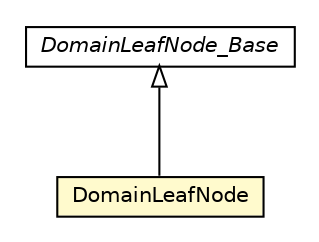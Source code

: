 #!/usr/local/bin/dot
#
# Class diagram 
# Generated by UMLGraph version 5.1 (http://www.umlgraph.org/)
#

digraph G {
	edge [fontname="Helvetica",fontsize=10,labelfontname="Helvetica",labelfontsize=10];
	node [fontname="Helvetica",fontsize=10,shape=plaintext];
	nodesep=0.25;
	ranksep=0.5;
	// pt.ist.fenixframework.adt.bplustree.DomainLeafNode_Base
	c74524 [label=<<table title="pt.ist.fenixframework.adt.bplustree.DomainLeafNode_Base" border="0" cellborder="1" cellspacing="0" cellpadding="2" port="p" href="./DomainLeafNode_Base.html">
		<tr><td><table border="0" cellspacing="0" cellpadding="1">
<tr><td align="center" balign="center"><font face="Helvetica-Oblique"> DomainLeafNode_Base </font></td></tr>
		</table></td></tr>
		</table>>, fontname="Helvetica", fontcolor="black", fontsize=10.0];
	// pt.ist.fenixframework.adt.bplustree.DomainLeafNode
	c74525 [label=<<table title="pt.ist.fenixframework.adt.bplustree.DomainLeafNode" border="0" cellborder="1" cellspacing="0" cellpadding="2" port="p" bgcolor="lemonChiffon" href="./DomainLeafNode.html">
		<tr><td><table border="0" cellspacing="0" cellpadding="1">
<tr><td align="center" balign="center"> DomainLeafNode </td></tr>
		</table></td></tr>
		</table>>, fontname="Helvetica", fontcolor="black", fontsize=10.0];
	//pt.ist.fenixframework.adt.bplustree.DomainLeafNode extends pt.ist.fenixframework.adt.bplustree.DomainLeafNode_Base
	c74524:p -> c74525:p [dir=back,arrowtail=empty];
}

